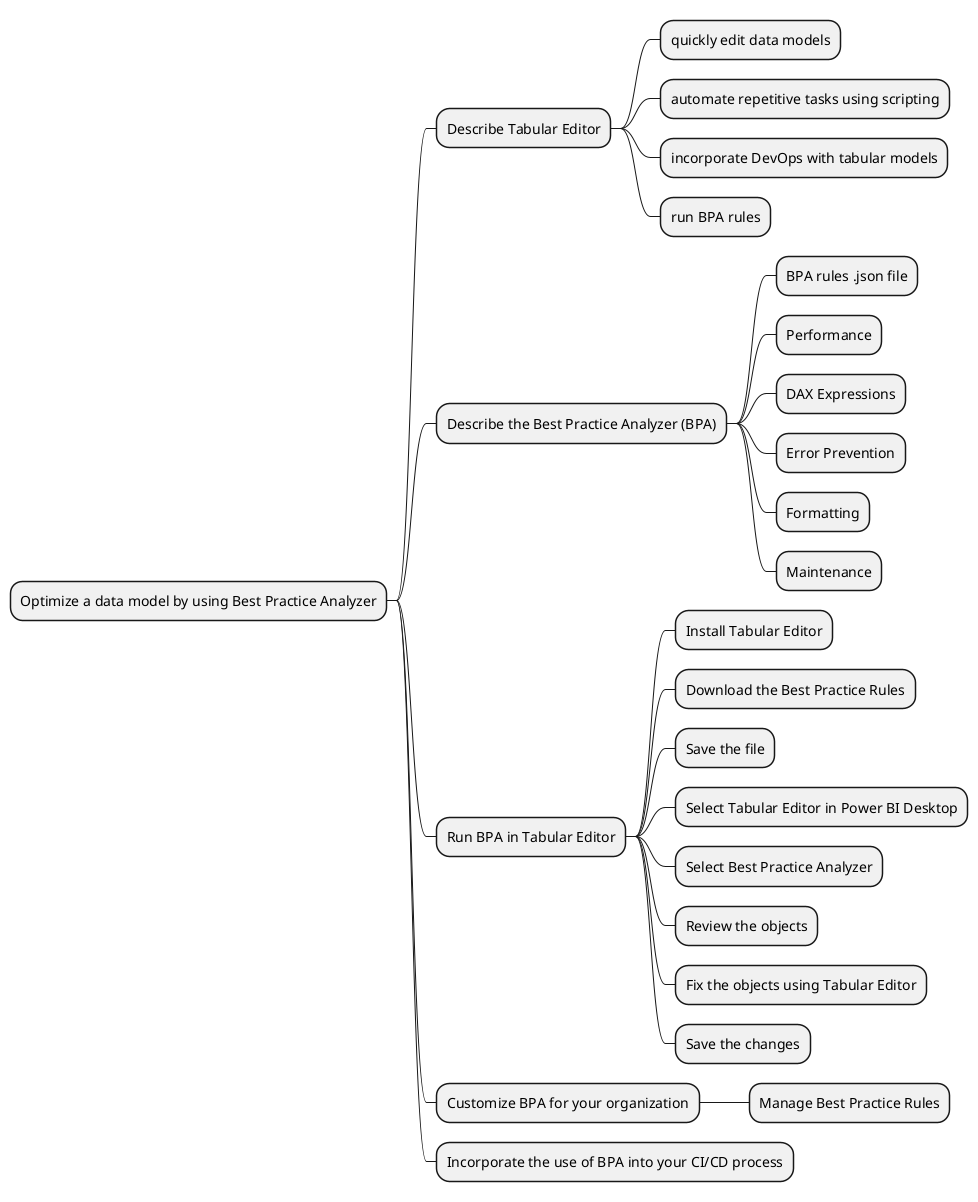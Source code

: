 @startmindmap
* Optimize a data model by using Best Practice Analyzer
** Describe Tabular Editor
*** quickly edit data models
*** automate repetitive tasks using scripting
*** incorporate DevOps with tabular models
*** run BPA rules
** Describe the Best Practice Analyzer (BPA)
*** BPA rules .json file
*** Performance
*** DAX Expressions
*** Error Prevention
*** Formatting
*** Maintenance
** Run BPA in Tabular Editor
*** Install Tabular Editor
*** Download the Best Practice Rules
*** Save the file
*** Select Tabular Editor in Power BI Desktop
*** Select Best Practice Analyzer
*** Review the objects
*** Fix the objects using Tabular Editor
*** Save the changes
** Customize BPA for your organization
*** Manage Best Practice Rules
** Incorporate the use of BPA into your CI/CD process
@endmindmap